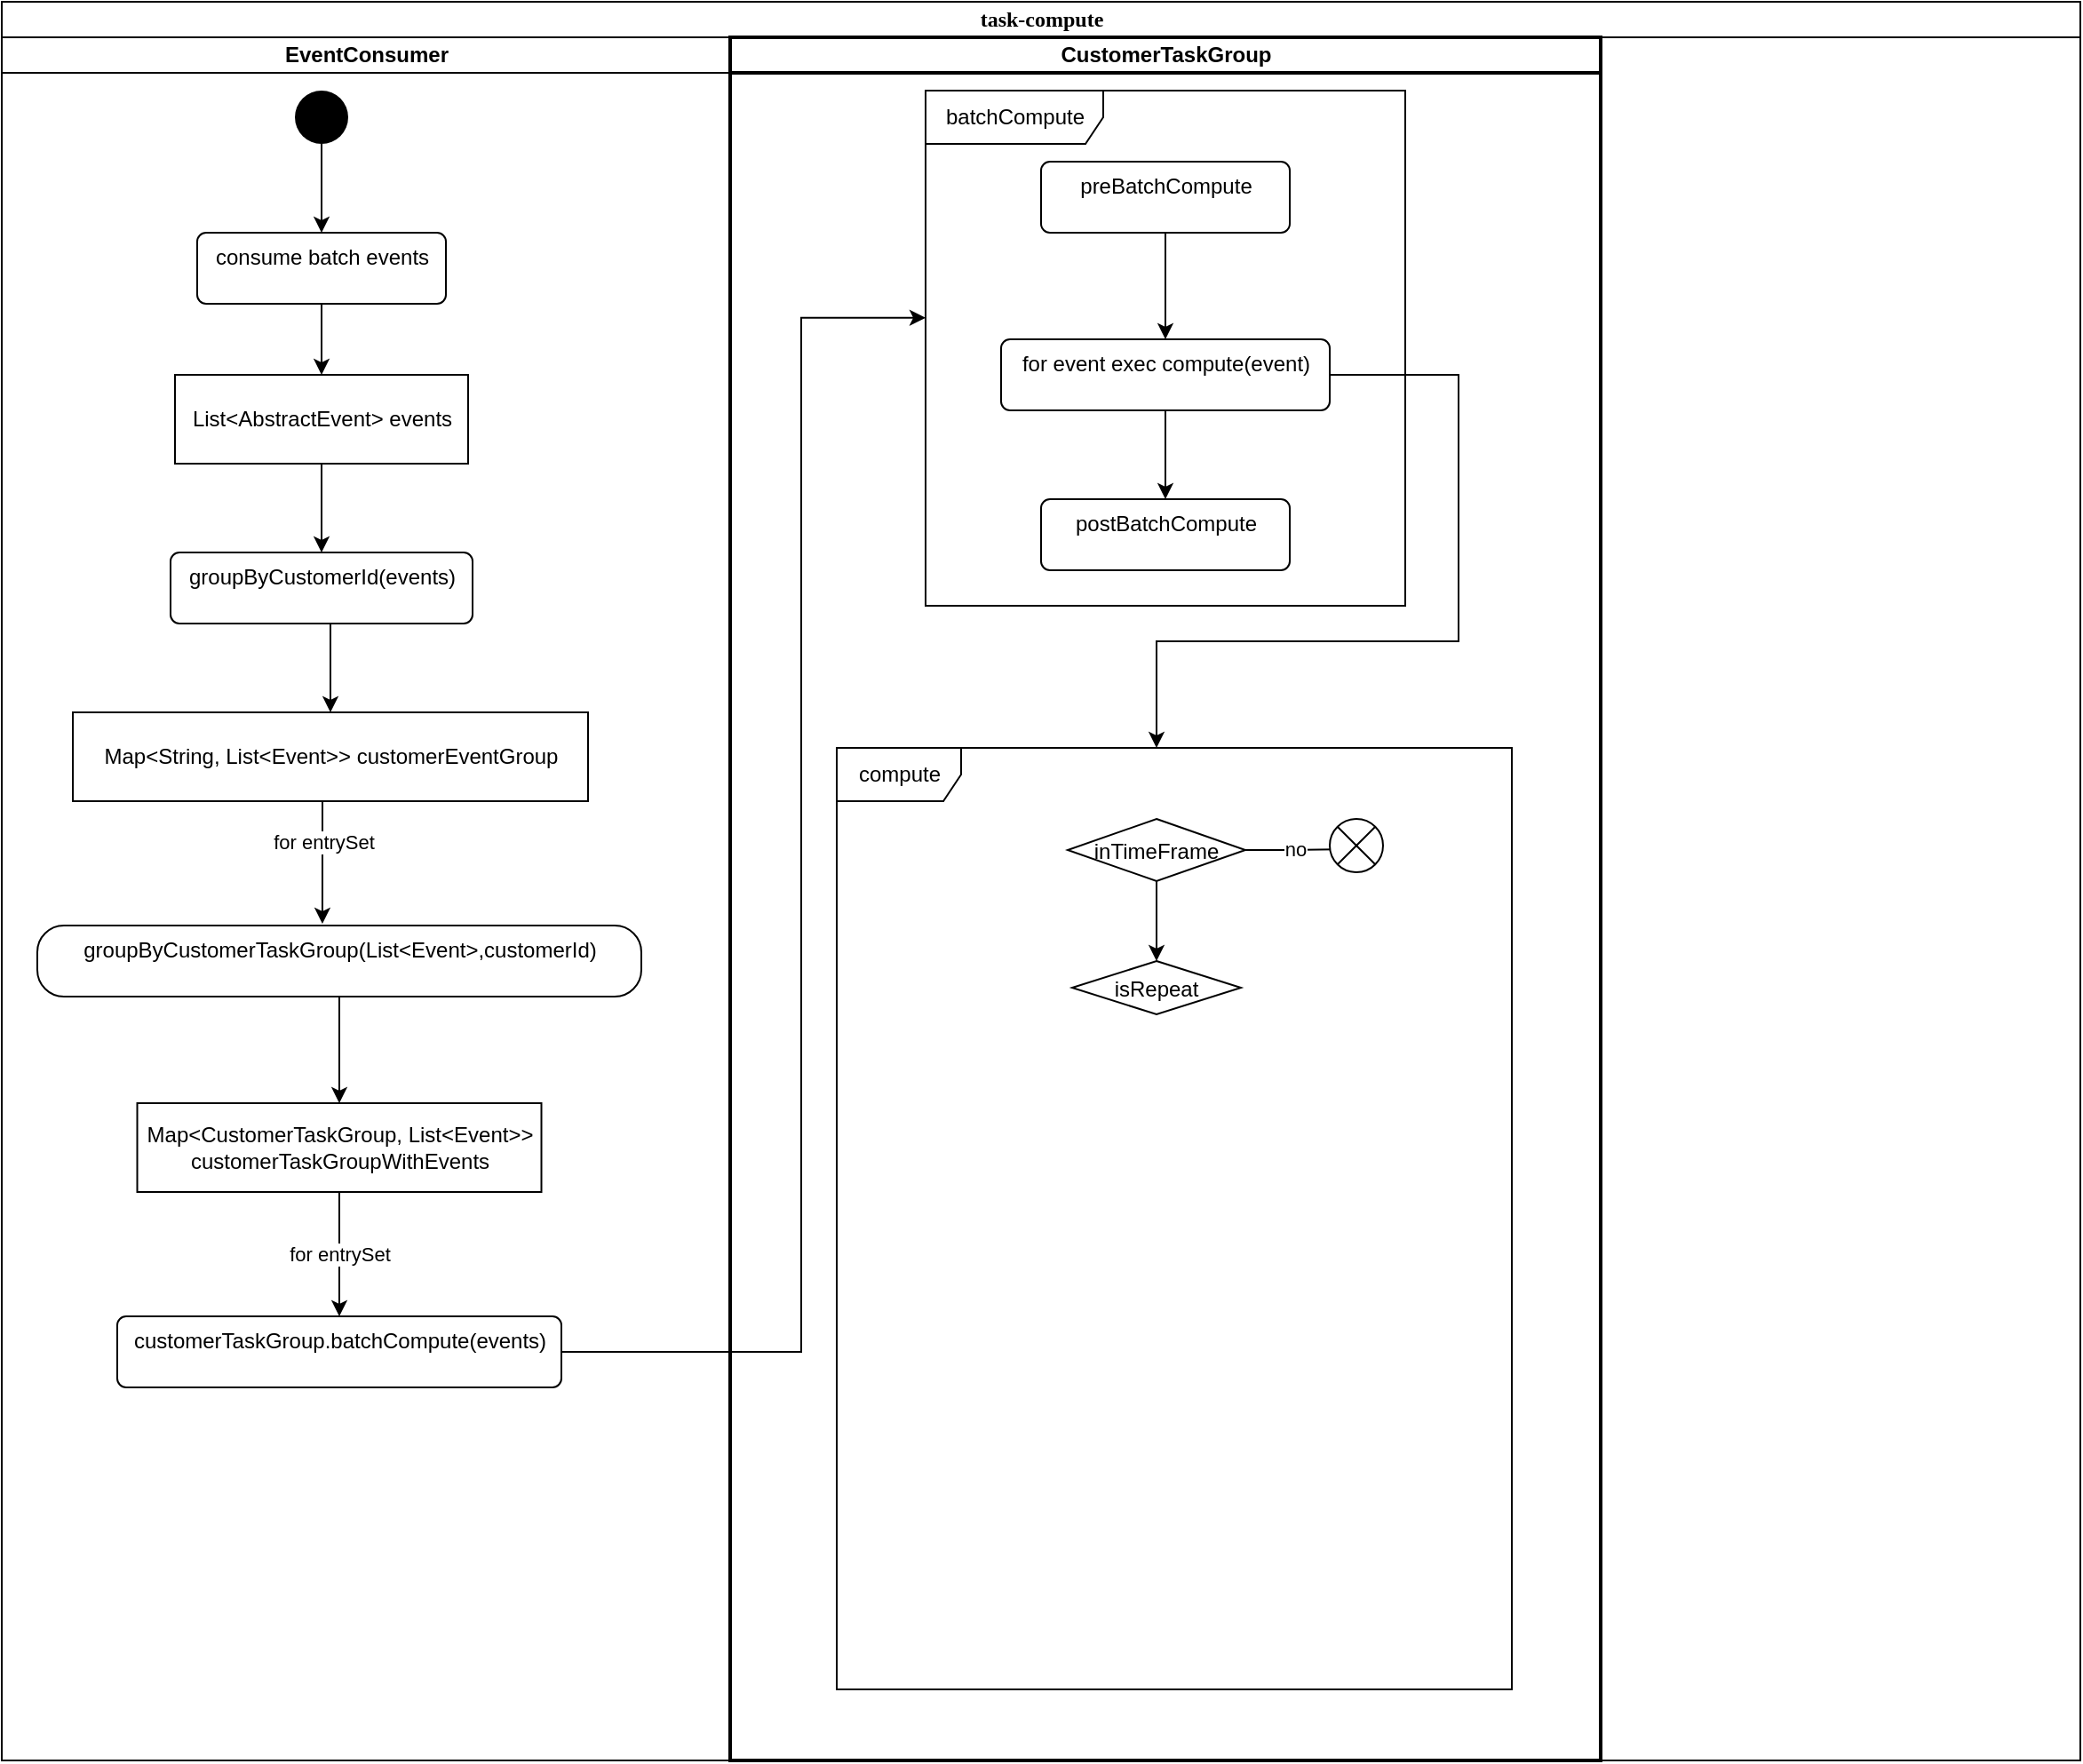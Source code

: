 <mxfile version="20.0.0" type="github">
  <diagram name="Page-1" id="0783ab3e-0a74-02c8-0abd-f7b4e66b4bec">
    <mxGraphModel dx="1422" dy="786" grid="1" gridSize="10" guides="1" tooltips="1" connect="1" arrows="1" fold="1" page="1" pageScale="1" pageWidth="850" pageHeight="1100" background="none" math="0" shadow="0">
      <root>
        <mxCell id="0" />
        <mxCell id="1" parent="0" />
        <mxCell id="1c1d494c118603dd-1" value="task-compute" style="swimlane;html=1;childLayout=stackLayout;startSize=20;rounded=0;shadow=0;comic=0;labelBackgroundColor=none;strokeWidth=1;fontFamily=Verdana;fontSize=12;align=center;" parent="1" vertex="1">
          <mxGeometry x="20" y="30" width="1170" height="990" as="geometry" />
        </mxCell>
        <mxCell id="1c1d494c118603dd-3" value="EventConsumer" style="swimlane;html=1;startSize=20;" parent="1c1d494c118603dd-1" vertex="1">
          <mxGeometry y="20" width="410" height="970" as="geometry" />
        </mxCell>
        <mxCell id="_TT01iQ1H0WmgE9Qsd2v-4" style="edgeStyle=orthogonalEdgeStyle;rounded=0;orthogonalLoop=1;jettySize=auto;html=1;exitX=0.5;exitY=1;exitDx=0;exitDy=0;" parent="1c1d494c118603dd-3" source="_TT01iQ1H0WmgE9Qsd2v-2" target="_TT01iQ1H0WmgE9Qsd2v-3" edge="1">
          <mxGeometry relative="1" as="geometry" />
        </mxCell>
        <mxCell id="_TT01iQ1H0WmgE9Qsd2v-2" value="" style="ellipse;fillColor=#000000;strokeColor=none;" parent="1c1d494c118603dd-3" vertex="1">
          <mxGeometry x="165" y="30" width="30" height="30" as="geometry" />
        </mxCell>
        <mxCell id="_TT01iQ1H0WmgE9Qsd2v-6" style="edgeStyle=orthogonalEdgeStyle;rounded=0;orthogonalLoop=1;jettySize=auto;html=1;exitX=0.5;exitY=1;exitDx=0;exitDy=0;entryX=0.5;entryY=0;entryDx=0;entryDy=0;" parent="1c1d494c118603dd-3" source="_TT01iQ1H0WmgE9Qsd2v-3" target="_TT01iQ1H0WmgE9Qsd2v-5" edge="1">
          <mxGeometry relative="1" as="geometry" />
        </mxCell>
        <mxCell id="_TT01iQ1H0WmgE9Qsd2v-3" value="consume batch events" style="html=1;align=center;verticalAlign=top;rounded=1;absoluteArcSize=1;arcSize=10;dashed=0;" parent="1c1d494c118603dd-3" vertex="1">
          <mxGeometry x="110" y="110" width="140" height="40" as="geometry" />
        </mxCell>
        <mxCell id="_TT01iQ1H0WmgE9Qsd2v-5" value="List&amp;lt;AbstractEvent&amp;gt; events" style="html=1;" parent="1c1d494c118603dd-3" vertex="1">
          <mxGeometry x="97.5" y="190" width="165" height="50" as="geometry" />
        </mxCell>
        <mxCell id="_TT01iQ1H0WmgE9Qsd2v-10" style="edgeStyle=orthogonalEdgeStyle;rounded=0;orthogonalLoop=1;jettySize=auto;html=1;exitX=0.5;exitY=1;exitDx=0;exitDy=0;entryX=0.5;entryY=0;entryDx=0;entryDy=0;" parent="1c1d494c118603dd-3" source="_TT01iQ1H0WmgE9Qsd2v-7" target="_TT01iQ1H0WmgE9Qsd2v-9" edge="1">
          <mxGeometry relative="1" as="geometry">
            <Array as="points">
              <mxPoint x="185" y="330" />
            </Array>
          </mxGeometry>
        </mxCell>
        <mxCell id="_TT01iQ1H0WmgE9Qsd2v-7" value="groupByCustomerId(events)" style="html=1;align=center;verticalAlign=top;rounded=1;absoluteArcSize=1;arcSize=10;dashed=0;" parent="1c1d494c118603dd-3" vertex="1">
          <mxGeometry x="95" y="290" width="170" height="40" as="geometry" />
        </mxCell>
        <mxCell id="_TT01iQ1H0WmgE9Qsd2v-8" style="edgeStyle=orthogonalEdgeStyle;rounded=0;orthogonalLoop=1;jettySize=auto;html=1;exitX=0.5;exitY=1;exitDx=0;exitDy=0;entryX=0.5;entryY=0;entryDx=0;entryDy=0;" parent="1c1d494c118603dd-3" source="_TT01iQ1H0WmgE9Qsd2v-5" edge="1">
          <mxGeometry relative="1" as="geometry">
            <mxPoint x="180" y="290" as="targetPoint" />
          </mxGeometry>
        </mxCell>
        <mxCell id="_TT01iQ1H0WmgE9Qsd2v-13" style="edgeStyle=orthogonalEdgeStyle;rounded=0;orthogonalLoop=1;jettySize=auto;html=1;exitX=0.5;exitY=1;exitDx=0;exitDy=0;entryX=0.472;entryY=-0.025;entryDx=0;entryDy=0;entryPerimeter=0;" parent="1c1d494c118603dd-3" source="_TT01iQ1H0WmgE9Qsd2v-9" target="_TT01iQ1H0WmgE9Qsd2v-12" edge="1">
          <mxGeometry relative="1" as="geometry">
            <Array as="points">
              <mxPoint x="180" y="430" />
            </Array>
          </mxGeometry>
        </mxCell>
        <mxCell id="_TT01iQ1H0WmgE9Qsd2v-14" value="for entrySet" style="edgeLabel;html=1;align=center;verticalAlign=middle;resizable=0;points=[];" parent="_TT01iQ1H0WmgE9Qsd2v-13" vertex="1" connectable="0">
          <mxGeometry x="-0.295" relative="1" as="geometry">
            <mxPoint y="1" as="offset" />
          </mxGeometry>
        </mxCell>
        <mxCell id="_TT01iQ1H0WmgE9Qsd2v-9" value="Map&amp;lt;String, List&amp;lt;Event&amp;gt;&amp;gt; customerEventGroup" style="html=1;" parent="1c1d494c118603dd-3" vertex="1">
          <mxGeometry x="40" y="380" width="290" height="50" as="geometry" />
        </mxCell>
        <mxCell id="_TT01iQ1H0WmgE9Qsd2v-16" style="edgeStyle=orthogonalEdgeStyle;rounded=0;orthogonalLoop=1;jettySize=auto;html=1;exitX=0.5;exitY=1;exitDx=0;exitDy=0;entryX=0.5;entryY=0;entryDx=0;entryDy=0;" parent="1c1d494c118603dd-3" source="_TT01iQ1H0WmgE9Qsd2v-12" target="_TT01iQ1H0WmgE9Qsd2v-15" edge="1">
          <mxGeometry relative="1" as="geometry" />
        </mxCell>
        <mxCell id="_TT01iQ1H0WmgE9Qsd2v-12" value="groupByCustomerTaskGroup(List&amp;lt;Event&amp;gt;,customerId)" style="html=1;align=center;verticalAlign=top;rounded=1;absoluteArcSize=1;arcSize=30;dashed=0;" parent="1c1d494c118603dd-3" vertex="1">
          <mxGeometry x="20" y="500" width="340" height="40" as="geometry" />
        </mxCell>
        <mxCell id="_TT01iQ1H0WmgE9Qsd2v-18" value="for entrySet" style="edgeStyle=orthogonalEdgeStyle;rounded=0;orthogonalLoop=1;jettySize=auto;html=1;exitX=0.5;exitY=1;exitDx=0;exitDy=0;entryX=0.5;entryY=0;entryDx=0;entryDy=0;" parent="1c1d494c118603dd-3" source="_TT01iQ1H0WmgE9Qsd2v-15" target="_TT01iQ1H0WmgE9Qsd2v-19" edge="1">
          <mxGeometry relative="1" as="geometry">
            <mxPoint x="190" y="710" as="targetPoint" />
          </mxGeometry>
        </mxCell>
        <mxCell id="_TT01iQ1H0WmgE9Qsd2v-15" value="Map&amp;lt;CustomerTaskGroup, List&amp;lt;Event&amp;gt;&amp;gt; &lt;br&gt;customerTaskGroupWithEvents" style="html=1;" parent="1c1d494c118603dd-3" vertex="1">
          <mxGeometry x="76.25" y="600" width="227.5" height="50" as="geometry" />
        </mxCell>
        <mxCell id="_TT01iQ1H0WmgE9Qsd2v-19" value="customerTaskGroup.batchCompute(events)" style="html=1;align=center;verticalAlign=top;rounded=1;absoluteArcSize=1;arcSize=10;dashed=0;" parent="1c1d494c118603dd-3" vertex="1">
          <mxGeometry x="65" y="720" width="250" height="40" as="geometry" />
        </mxCell>
        <mxCell id="_TT01iQ1H0WmgE9Qsd2v-37" value="CustomerTaskGroup" style="swimlane;html=1;startSize=20;fontStyle=1;collapsible=0;horizontal=1;swimlaneLine=1;strokeWidth=2;swimlaneFillColor=none;" parent="1c1d494c118603dd-1" vertex="1">
          <mxGeometry x="410" y="20" width="490" height="970" as="geometry" />
        </mxCell>
        <mxCell id="_TT01iQ1H0WmgE9Qsd2v-41" value="batchCompute" style="shape=umlFrame;tabPosition=left;html=1;boundedLbl=1;labelInHeader=1;width=100;height=30;" parent="_TT01iQ1H0WmgE9Qsd2v-37" vertex="1">
          <mxGeometry x="110" y="30" width="270" height="290" as="geometry" />
        </mxCell>
        <mxCell id="_TT01iQ1H0WmgE9Qsd2v-50" style="edgeStyle=orthogonalEdgeStyle;rounded=0;orthogonalLoop=1;jettySize=auto;html=1;exitX=0.5;exitY=1;exitDx=0;exitDy=0;entryX=0.5;entryY=0;entryDx=0;entryDy=0;" parent="_TT01iQ1H0WmgE9Qsd2v-37" source="_TT01iQ1H0WmgE9Qsd2v-43" target="_TT01iQ1H0WmgE9Qsd2v-49" edge="1">
          <mxGeometry relative="1" as="geometry" />
        </mxCell>
        <mxCell id="_TT01iQ1H0WmgE9Qsd2v-43" value="preBatchCompute" style="html=1;align=center;verticalAlign=top;rounded=1;absoluteArcSize=1;arcSize=10;dashed=0;" parent="_TT01iQ1H0WmgE9Qsd2v-37" vertex="1">
          <mxGeometry x="175" y="70" width="140" height="40" as="geometry" />
        </mxCell>
        <mxCell id="_TT01iQ1H0WmgE9Qsd2v-47" value="postBatchCompute" style="html=1;align=center;verticalAlign=top;rounded=1;absoluteArcSize=1;arcSize=10;dashed=0;" parent="_TT01iQ1H0WmgE9Qsd2v-37" vertex="1">
          <mxGeometry x="175" y="260" width="140" height="40" as="geometry" />
        </mxCell>
        <mxCell id="_TT01iQ1H0WmgE9Qsd2v-51" style="edgeStyle=orthogonalEdgeStyle;rounded=0;orthogonalLoop=1;jettySize=auto;html=1;exitX=0.5;exitY=1;exitDx=0;exitDy=0;entryX=0.5;entryY=0;entryDx=0;entryDy=0;" parent="_TT01iQ1H0WmgE9Qsd2v-37" source="_TT01iQ1H0WmgE9Qsd2v-49" target="_TT01iQ1H0WmgE9Qsd2v-47" edge="1">
          <mxGeometry relative="1" as="geometry" />
        </mxCell>
        <mxCell id="NjWFNTdcBR40jrqp_Nbi-6" style="edgeStyle=orthogonalEdgeStyle;rounded=0;orthogonalLoop=1;jettySize=auto;html=1;exitX=1;exitY=0.5;exitDx=0;exitDy=0;" edge="1" parent="_TT01iQ1H0WmgE9Qsd2v-37" source="_TT01iQ1H0WmgE9Qsd2v-49" target="NjWFNTdcBR40jrqp_Nbi-4">
          <mxGeometry relative="1" as="geometry">
            <Array as="points">
              <mxPoint x="410" y="190" />
              <mxPoint x="410" y="340" />
              <mxPoint x="240" y="340" />
            </Array>
          </mxGeometry>
        </mxCell>
        <mxCell id="_TT01iQ1H0WmgE9Qsd2v-49" value="for event exec compute(event)&lt;br&gt;" style="html=1;align=center;verticalAlign=top;rounded=1;absoluteArcSize=1;arcSize=10;dashed=0;" parent="_TT01iQ1H0WmgE9Qsd2v-37" vertex="1">
          <mxGeometry x="152.5" y="170" width="185" height="40" as="geometry" />
        </mxCell>
        <mxCell id="NjWFNTdcBR40jrqp_Nbi-4" value="compute" style="shape=umlFrame;tabPosition=left;html=1;boundedLbl=1;labelInHeader=1;width=70;height=30;" vertex="1" parent="_TT01iQ1H0WmgE9Qsd2v-37">
          <mxGeometry x="60" y="400" width="380" height="530" as="geometry" />
        </mxCell>
        <mxCell id="NjWFNTdcBR40jrqp_Nbi-14" value="no" style="edgeStyle=orthogonalEdgeStyle;rounded=0;orthogonalLoop=1;jettySize=auto;html=1;exitX=1;exitY=0.5;exitDx=0;exitDy=0;entryX=0.333;entryY=0.567;entryDx=0;entryDy=0;entryPerimeter=0;" edge="1" parent="_TT01iQ1H0WmgE9Qsd2v-37" source="NjWFNTdcBR40jrqp_Nbi-8" target="NjWFNTdcBR40jrqp_Nbi-11">
          <mxGeometry relative="1" as="geometry" />
        </mxCell>
        <mxCell id="NjWFNTdcBR40jrqp_Nbi-22" style="edgeStyle=orthogonalEdgeStyle;rounded=0;orthogonalLoop=1;jettySize=auto;html=1;exitX=0.5;exitY=1;exitDx=0;exitDy=0;entryX=0.5;entryY=0;entryDx=0;entryDy=0;" edge="1" parent="_TT01iQ1H0WmgE9Qsd2v-37" source="NjWFNTdcBR40jrqp_Nbi-8" target="NjWFNTdcBR40jrqp_Nbi-20">
          <mxGeometry relative="1" as="geometry" />
        </mxCell>
        <mxCell id="NjWFNTdcBR40jrqp_Nbi-8" value="inTimeFrame" style="rhombus;" vertex="1" parent="_TT01iQ1H0WmgE9Qsd2v-37">
          <mxGeometry x="190" y="440" width="100" height="35" as="geometry" />
        </mxCell>
        <mxCell id="NjWFNTdcBR40jrqp_Nbi-11" value="" style="shape=sumEllipse;perimeter=ellipsePerimeter;whiteSpace=wrap;html=1;backgroundOutline=1;" vertex="1" parent="_TT01iQ1H0WmgE9Qsd2v-37">
          <mxGeometry x="337.5" y="440" width="30" height="30" as="geometry" />
        </mxCell>
        <mxCell id="NjWFNTdcBR40jrqp_Nbi-20" value="isRepeat" style="rhombus;" vertex="1" parent="_TT01iQ1H0WmgE9Qsd2v-37">
          <mxGeometry x="192.5" y="520" width="95" height="30" as="geometry" />
        </mxCell>
        <mxCell id="NjWFNTdcBR40jrqp_Nbi-19" style="edgeStyle=orthogonalEdgeStyle;rounded=0;orthogonalLoop=1;jettySize=auto;html=1;exitX=1;exitY=0.5;exitDx=0;exitDy=0;entryX=0;entryY=0.441;entryDx=0;entryDy=0;entryPerimeter=0;" edge="1" parent="1c1d494c118603dd-1" source="_TT01iQ1H0WmgE9Qsd2v-19" target="_TT01iQ1H0WmgE9Qsd2v-41">
          <mxGeometry relative="1" as="geometry">
            <Array as="points">
              <mxPoint x="450" y="760" />
              <mxPoint x="450" y="178" />
            </Array>
          </mxGeometry>
        </mxCell>
      </root>
    </mxGraphModel>
  </diagram>
</mxfile>
